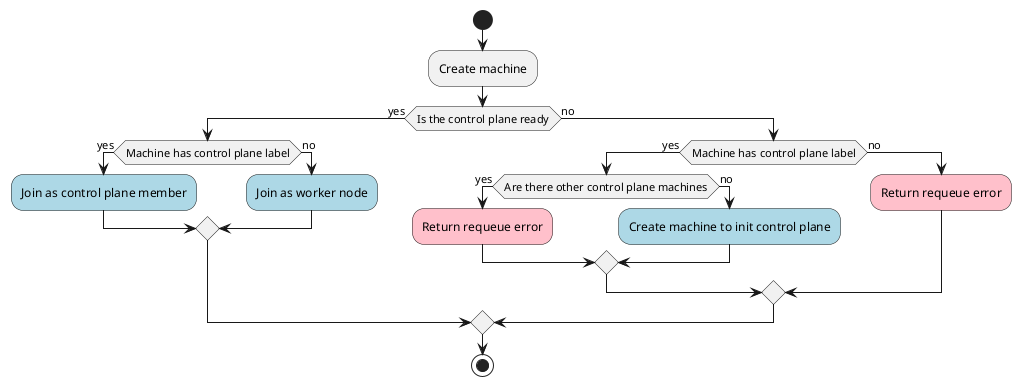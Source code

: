 @startuml machine-actuator-create-workflow

start;

:Create machine;

if (Is the control plane ready) then (yes)
  if (Machine has control plane label) then (yes)
    #LightBlue:Join as control plane member;
  else (no)
    #LightBlue:Join as worker node;
  endif
else (no)
  if (Machine has control plane label) then (yes)
    if (Are there other control plane machines) then (yes)
      #Pink:Return requeue error;
    else (no)
      #LightBlue:Create machine to init control plane;
    endif
  else (no)
    #Pink:Return requeue error;
  endif
endif

stop;

@enduml